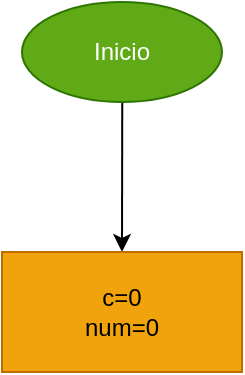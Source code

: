 <mxfile>
    <diagram id="eQW8Gu0UuPiYNV4OtiHV" name="Página-1">
        <mxGraphModel dx="650" dy="409" grid="1" gridSize="10" guides="1" tooltips="1" connect="1" arrows="1" fold="1" page="1" pageScale="1" pageWidth="827" pageHeight="1169" math="0" shadow="0">
            <root>
                <mxCell id="0"/>
                <mxCell id="1" parent="0"/>
                <mxCell id="4" value="" style="edgeStyle=none;html=1;" edge="1" parent="1" source="2" target="3">
                    <mxGeometry relative="1" as="geometry"/>
                </mxCell>
                <mxCell id="2" value="Inicio" style="ellipse;whiteSpace=wrap;html=1;fillColor=#60a917;fontColor=#ffffff;strokeColor=#2D7600;" vertex="1" parent="1">
                    <mxGeometry x="330" y="30" width="100" height="50" as="geometry"/>
                </mxCell>
                <mxCell id="3" value="c=0&lt;br&gt;num=0" style="whiteSpace=wrap;html=1;fillColor=#f0a30a;strokeColor=#BD7000;fontColor=#000000;" vertex="1" parent="1">
                    <mxGeometry x="320" y="155" width="120" height="60" as="geometry"/>
                </mxCell>
            </root>
        </mxGraphModel>
    </diagram>
</mxfile>